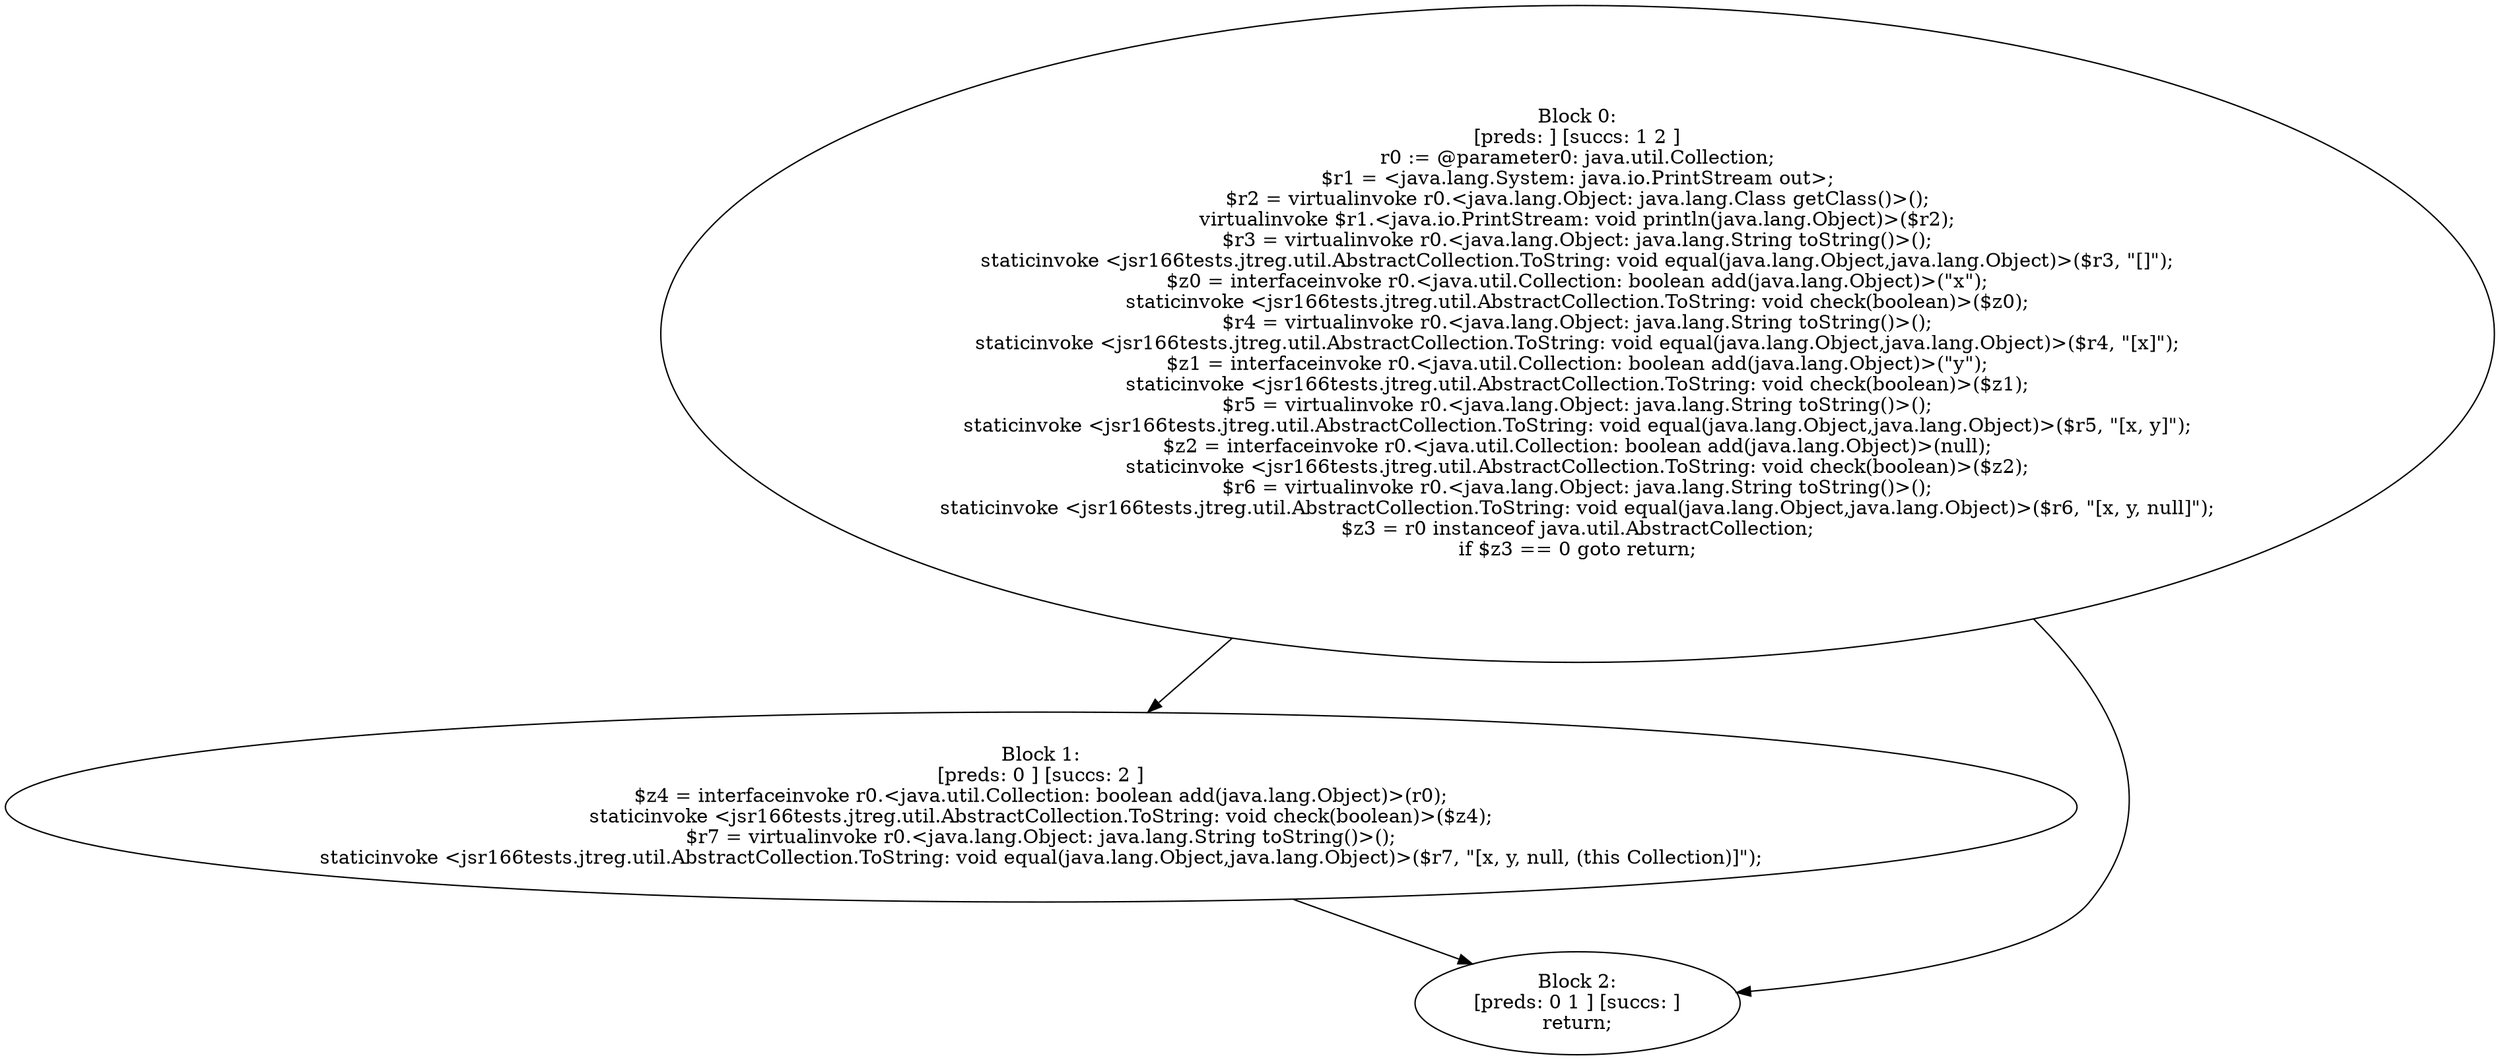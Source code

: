 digraph "unitGraph" {
    "Block 0:
[preds: ] [succs: 1 2 ]
r0 := @parameter0: java.util.Collection;
$r1 = <java.lang.System: java.io.PrintStream out>;
$r2 = virtualinvoke r0.<java.lang.Object: java.lang.Class getClass()>();
virtualinvoke $r1.<java.io.PrintStream: void println(java.lang.Object)>($r2);
$r3 = virtualinvoke r0.<java.lang.Object: java.lang.String toString()>();
staticinvoke <jsr166tests.jtreg.util.AbstractCollection.ToString: void equal(java.lang.Object,java.lang.Object)>($r3, \"[]\");
$z0 = interfaceinvoke r0.<java.util.Collection: boolean add(java.lang.Object)>(\"x\");
staticinvoke <jsr166tests.jtreg.util.AbstractCollection.ToString: void check(boolean)>($z0);
$r4 = virtualinvoke r0.<java.lang.Object: java.lang.String toString()>();
staticinvoke <jsr166tests.jtreg.util.AbstractCollection.ToString: void equal(java.lang.Object,java.lang.Object)>($r4, \"[x]\");
$z1 = interfaceinvoke r0.<java.util.Collection: boolean add(java.lang.Object)>(\"y\");
staticinvoke <jsr166tests.jtreg.util.AbstractCollection.ToString: void check(boolean)>($z1);
$r5 = virtualinvoke r0.<java.lang.Object: java.lang.String toString()>();
staticinvoke <jsr166tests.jtreg.util.AbstractCollection.ToString: void equal(java.lang.Object,java.lang.Object)>($r5, \"[x, y]\");
$z2 = interfaceinvoke r0.<java.util.Collection: boolean add(java.lang.Object)>(null);
staticinvoke <jsr166tests.jtreg.util.AbstractCollection.ToString: void check(boolean)>($z2);
$r6 = virtualinvoke r0.<java.lang.Object: java.lang.String toString()>();
staticinvoke <jsr166tests.jtreg.util.AbstractCollection.ToString: void equal(java.lang.Object,java.lang.Object)>($r6, \"[x, y, null]\");
$z3 = r0 instanceof java.util.AbstractCollection;
if $z3 == 0 goto return;
"
    "Block 1:
[preds: 0 ] [succs: 2 ]
$z4 = interfaceinvoke r0.<java.util.Collection: boolean add(java.lang.Object)>(r0);
staticinvoke <jsr166tests.jtreg.util.AbstractCollection.ToString: void check(boolean)>($z4);
$r7 = virtualinvoke r0.<java.lang.Object: java.lang.String toString()>();
staticinvoke <jsr166tests.jtreg.util.AbstractCollection.ToString: void equal(java.lang.Object,java.lang.Object)>($r7, \"[x, y, null, (this Collection)]\");
"
    "Block 2:
[preds: 0 1 ] [succs: ]
return;
"
    "Block 0:
[preds: ] [succs: 1 2 ]
r0 := @parameter0: java.util.Collection;
$r1 = <java.lang.System: java.io.PrintStream out>;
$r2 = virtualinvoke r0.<java.lang.Object: java.lang.Class getClass()>();
virtualinvoke $r1.<java.io.PrintStream: void println(java.lang.Object)>($r2);
$r3 = virtualinvoke r0.<java.lang.Object: java.lang.String toString()>();
staticinvoke <jsr166tests.jtreg.util.AbstractCollection.ToString: void equal(java.lang.Object,java.lang.Object)>($r3, \"[]\");
$z0 = interfaceinvoke r0.<java.util.Collection: boolean add(java.lang.Object)>(\"x\");
staticinvoke <jsr166tests.jtreg.util.AbstractCollection.ToString: void check(boolean)>($z0);
$r4 = virtualinvoke r0.<java.lang.Object: java.lang.String toString()>();
staticinvoke <jsr166tests.jtreg.util.AbstractCollection.ToString: void equal(java.lang.Object,java.lang.Object)>($r4, \"[x]\");
$z1 = interfaceinvoke r0.<java.util.Collection: boolean add(java.lang.Object)>(\"y\");
staticinvoke <jsr166tests.jtreg.util.AbstractCollection.ToString: void check(boolean)>($z1);
$r5 = virtualinvoke r0.<java.lang.Object: java.lang.String toString()>();
staticinvoke <jsr166tests.jtreg.util.AbstractCollection.ToString: void equal(java.lang.Object,java.lang.Object)>($r5, \"[x, y]\");
$z2 = interfaceinvoke r0.<java.util.Collection: boolean add(java.lang.Object)>(null);
staticinvoke <jsr166tests.jtreg.util.AbstractCollection.ToString: void check(boolean)>($z2);
$r6 = virtualinvoke r0.<java.lang.Object: java.lang.String toString()>();
staticinvoke <jsr166tests.jtreg.util.AbstractCollection.ToString: void equal(java.lang.Object,java.lang.Object)>($r6, \"[x, y, null]\");
$z3 = r0 instanceof java.util.AbstractCollection;
if $z3 == 0 goto return;
"->"Block 1:
[preds: 0 ] [succs: 2 ]
$z4 = interfaceinvoke r0.<java.util.Collection: boolean add(java.lang.Object)>(r0);
staticinvoke <jsr166tests.jtreg.util.AbstractCollection.ToString: void check(boolean)>($z4);
$r7 = virtualinvoke r0.<java.lang.Object: java.lang.String toString()>();
staticinvoke <jsr166tests.jtreg.util.AbstractCollection.ToString: void equal(java.lang.Object,java.lang.Object)>($r7, \"[x, y, null, (this Collection)]\");
";
    "Block 0:
[preds: ] [succs: 1 2 ]
r0 := @parameter0: java.util.Collection;
$r1 = <java.lang.System: java.io.PrintStream out>;
$r2 = virtualinvoke r0.<java.lang.Object: java.lang.Class getClass()>();
virtualinvoke $r1.<java.io.PrintStream: void println(java.lang.Object)>($r2);
$r3 = virtualinvoke r0.<java.lang.Object: java.lang.String toString()>();
staticinvoke <jsr166tests.jtreg.util.AbstractCollection.ToString: void equal(java.lang.Object,java.lang.Object)>($r3, \"[]\");
$z0 = interfaceinvoke r0.<java.util.Collection: boolean add(java.lang.Object)>(\"x\");
staticinvoke <jsr166tests.jtreg.util.AbstractCollection.ToString: void check(boolean)>($z0);
$r4 = virtualinvoke r0.<java.lang.Object: java.lang.String toString()>();
staticinvoke <jsr166tests.jtreg.util.AbstractCollection.ToString: void equal(java.lang.Object,java.lang.Object)>($r4, \"[x]\");
$z1 = interfaceinvoke r0.<java.util.Collection: boolean add(java.lang.Object)>(\"y\");
staticinvoke <jsr166tests.jtreg.util.AbstractCollection.ToString: void check(boolean)>($z1);
$r5 = virtualinvoke r0.<java.lang.Object: java.lang.String toString()>();
staticinvoke <jsr166tests.jtreg.util.AbstractCollection.ToString: void equal(java.lang.Object,java.lang.Object)>($r5, \"[x, y]\");
$z2 = interfaceinvoke r0.<java.util.Collection: boolean add(java.lang.Object)>(null);
staticinvoke <jsr166tests.jtreg.util.AbstractCollection.ToString: void check(boolean)>($z2);
$r6 = virtualinvoke r0.<java.lang.Object: java.lang.String toString()>();
staticinvoke <jsr166tests.jtreg.util.AbstractCollection.ToString: void equal(java.lang.Object,java.lang.Object)>($r6, \"[x, y, null]\");
$z3 = r0 instanceof java.util.AbstractCollection;
if $z3 == 0 goto return;
"->"Block 2:
[preds: 0 1 ] [succs: ]
return;
";
    "Block 1:
[preds: 0 ] [succs: 2 ]
$z4 = interfaceinvoke r0.<java.util.Collection: boolean add(java.lang.Object)>(r0);
staticinvoke <jsr166tests.jtreg.util.AbstractCollection.ToString: void check(boolean)>($z4);
$r7 = virtualinvoke r0.<java.lang.Object: java.lang.String toString()>();
staticinvoke <jsr166tests.jtreg.util.AbstractCollection.ToString: void equal(java.lang.Object,java.lang.Object)>($r7, \"[x, y, null, (this Collection)]\");
"->"Block 2:
[preds: 0 1 ] [succs: ]
return;
";
}

